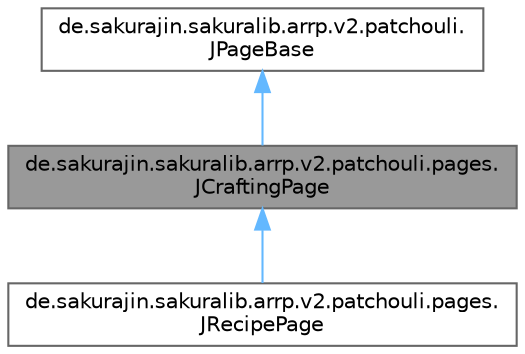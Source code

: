 digraph "de.sakurajin.sakuralib.arrp.v2.patchouli.pages.JCraftingPage"
{
 // LATEX_PDF_SIZE
  bgcolor="transparent";
  edge [fontname=Helvetica,fontsize=10,labelfontname=Helvetica,labelfontsize=10];
  node [fontname=Helvetica,fontsize=10,shape=box,height=0.2,width=0.4];
  Node1 [label="de.sakurajin.sakuralib.arrp.v2.patchouli.pages.\lJCraftingPage",height=0.2,width=0.4,color="gray40", fillcolor="grey60", style="filled", fontcolor="black",tooltip="A page containing 1 or 2 crafting recipes."];
  Node2 -> Node1 [dir="back",color="steelblue1",style="solid"];
  Node2 [label="de.sakurajin.sakuralib.arrp.v2.patchouli.\lJPageBase",height=0.2,width=0.4,color="gray40", fillcolor="white", style="filled",URL="$classde_1_1sakurajin_1_1sakuralib_1_1arrp_1_1v2_1_1patchouli_1_1JPageBase.html",tooltip="Base class for all pages This only contains the basic data common across all page types."];
  Node1 -> Node3 [dir="back",color="steelblue1",style="solid"];
  Node3 [label="de.sakurajin.sakuralib.arrp.v2.patchouli.pages.\lJRecipePage",height=0.2,width=0.4,color="gray40", fillcolor="white", style="filled",URL="$classde_1_1sakurajin_1_1sakuralib_1_1arrp_1_1v2_1_1patchouli_1_1pages_1_1JRecipePage.html",tooltip="A page containing 1 or 2 recipes."];
}
